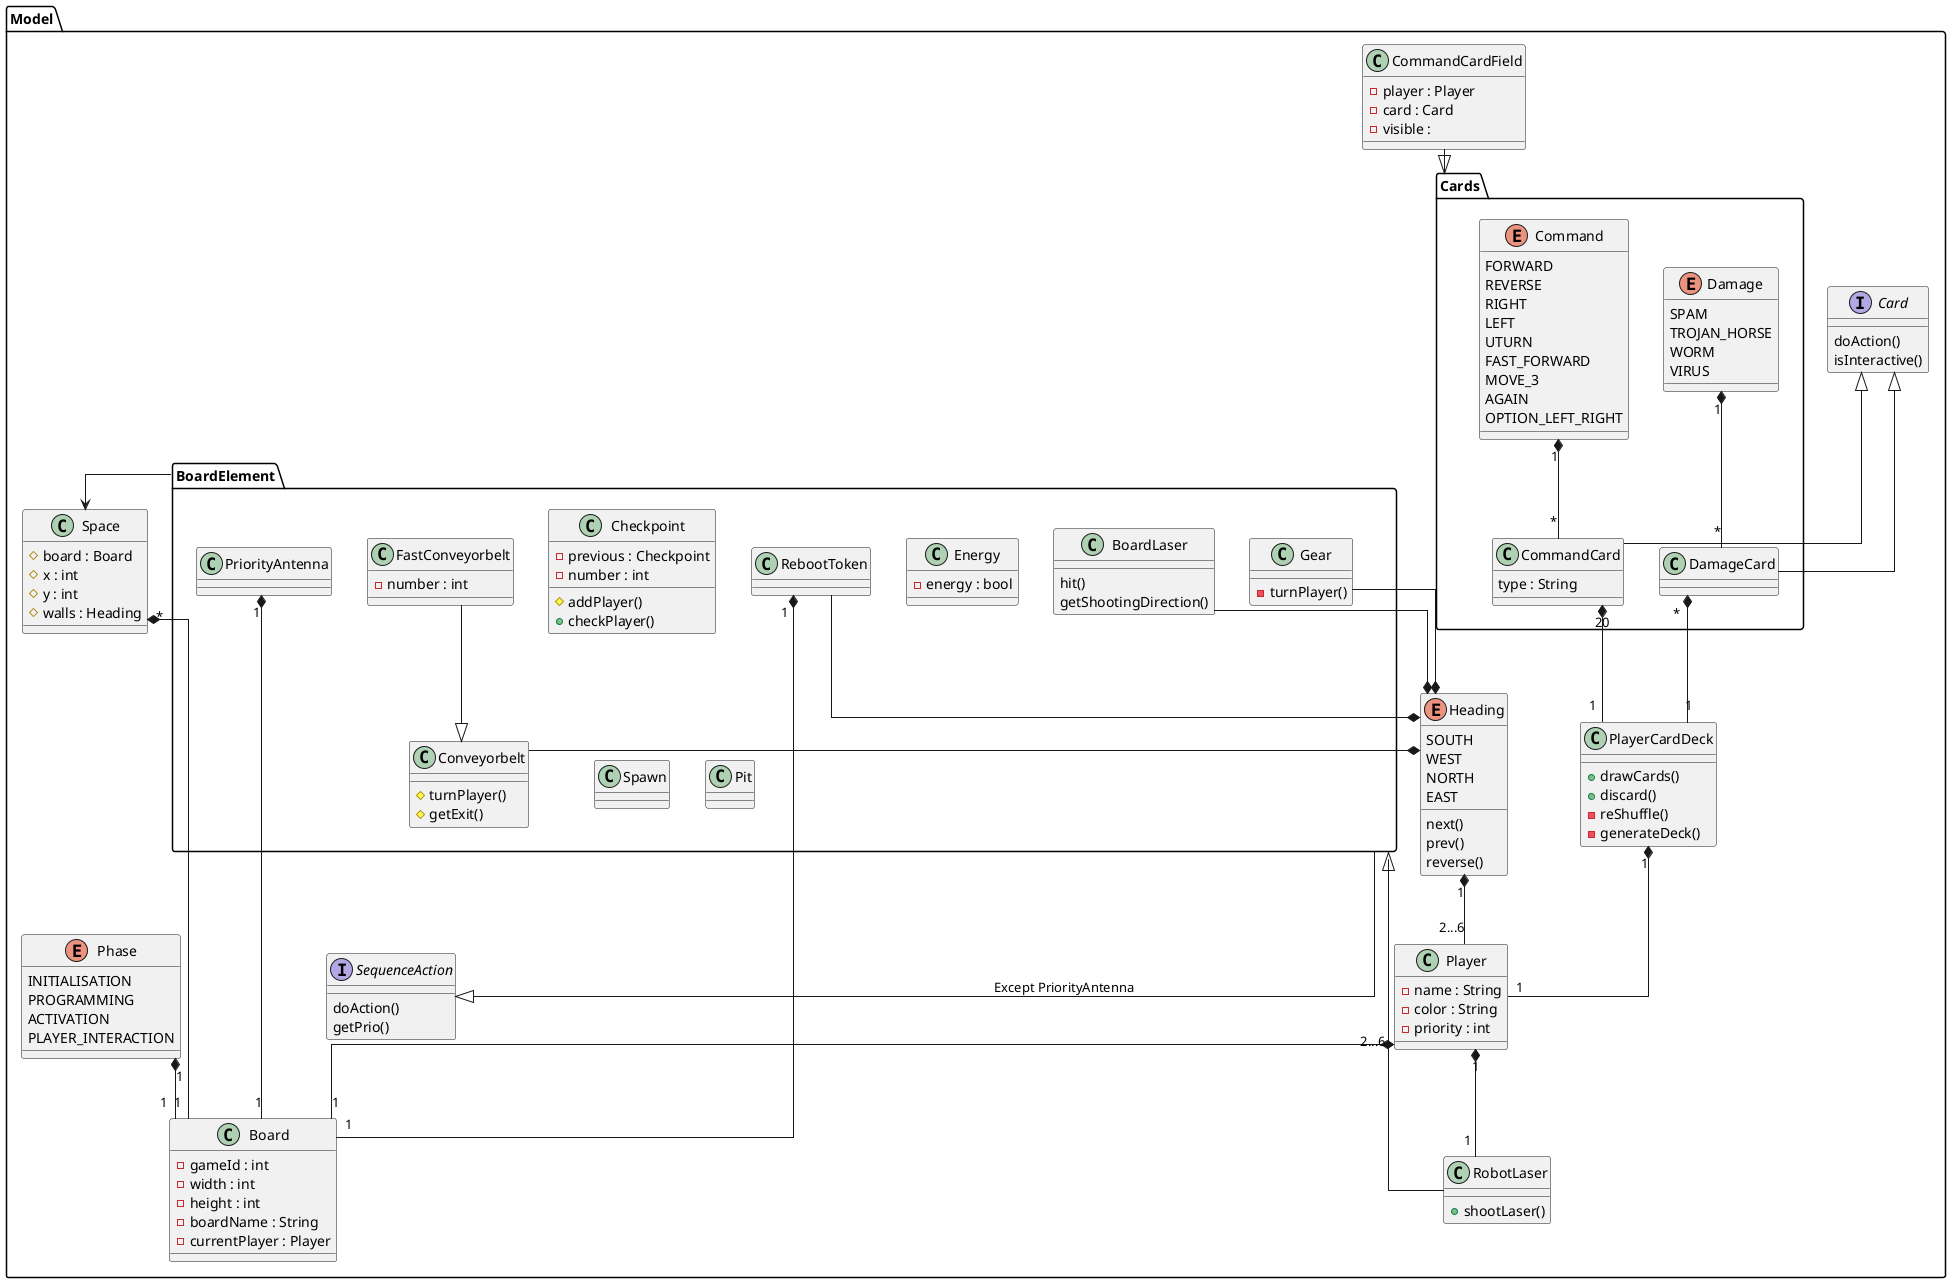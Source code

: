 @startuml
skinparam linetype ortho

package "Model"{
enum Heading {
  SOUTH
  WEST
  NORTH
  EAST
  next()
  prev()
  reverse()
}

enum Phase {
  INITIALISATION
  PROGRAMMING
  ACTIVATION
  PLAYER_INTERACTION
}
package "Cards" {
enum Command {
  FORWARD
  REVERSE
  RIGHT
  LEFT
  UTURN
  FAST_FORWARD
  MOVE_3
  AGAIN
  OPTION_LEFT_RIGHT
}

enum Damage {
  SPAM
  TROJAN_HORSE
  WORM
  VIRUS
}
}



interface Card {
  doAction()
  isInteractive()
}

interface SequenceAction {
  doAction()
  getPrio()
}




class Player {
  - name : String
  - color : String
  - priority : int
}

class Board {
  - gameId : int
  - width : int
  - height : int
  - boardName : String
  - currentPlayer : Player
}
package "Cards" {


class CommandCard {
  type : String
}

class DamageCard {

}
}

class Space {
  # board : Board
  # x : int
  # y : int
  # walls : Heading
}

package "BoardElement"{
class BoardLaser {
  hit()
  getShootingDirection()
}

class Checkpoint {
  - previous : Checkpoint
  - number : int
  # addPlayer()
  + checkPlayer()
}

class Conveyorbelt {
  # turnPlayer()
  # getExit()
}

class FastConveyorbelt {
  - number : int
}

class Energy {
  - energy : bool
}

class Gear {
  - turnPlayer()
}


class Spawn

class Pit

class PriorityAntenna

class RebootToken
}

"BoardElement" -right-> Space
"BoardElement" --down-|> SequenceAction : Except PriorityAntenna

class RobotLaser {
  + shootLaser()
}
RobotLaser --|> "BoardElement"
RobotLaser "1" -up-* "1" Player
FastConveyorbelt --|> Conveyorbelt

class CommandCardField {
  - player : Player
  - card : Card
  - visible :
}

class PlayerCardDeck {
  + drawCards()
  + discard()
  - reShuffle()
  - generateDeck()
}


Gear --* Heading
Conveyorbelt --* Heading
BoardLaser --* Heading
RebootToken --* Heading



Card <|-- CommandCard
Card <|-- DamageCard

PriorityAntenna "1" *-- "1" Board
RebootToken "1" *-- "1" Board
Space "*" *-- "1" Board
Player "2...6" *-- "1" Board
Heading "1" *-- "2...6" Player
Damage "1" *-- "*" DamageCard
Command "1" *-- "*" CommandCard
Phase "1" *-- "1" Board
PlayerCardDeck "1" *-- "1" Player
CommandCard "20" *-- "1" PlayerCardDeck
DamageCard "*" *-- "1" PlayerCardDeck

CommandCardField -down-|> "Cards"


}
@enduml